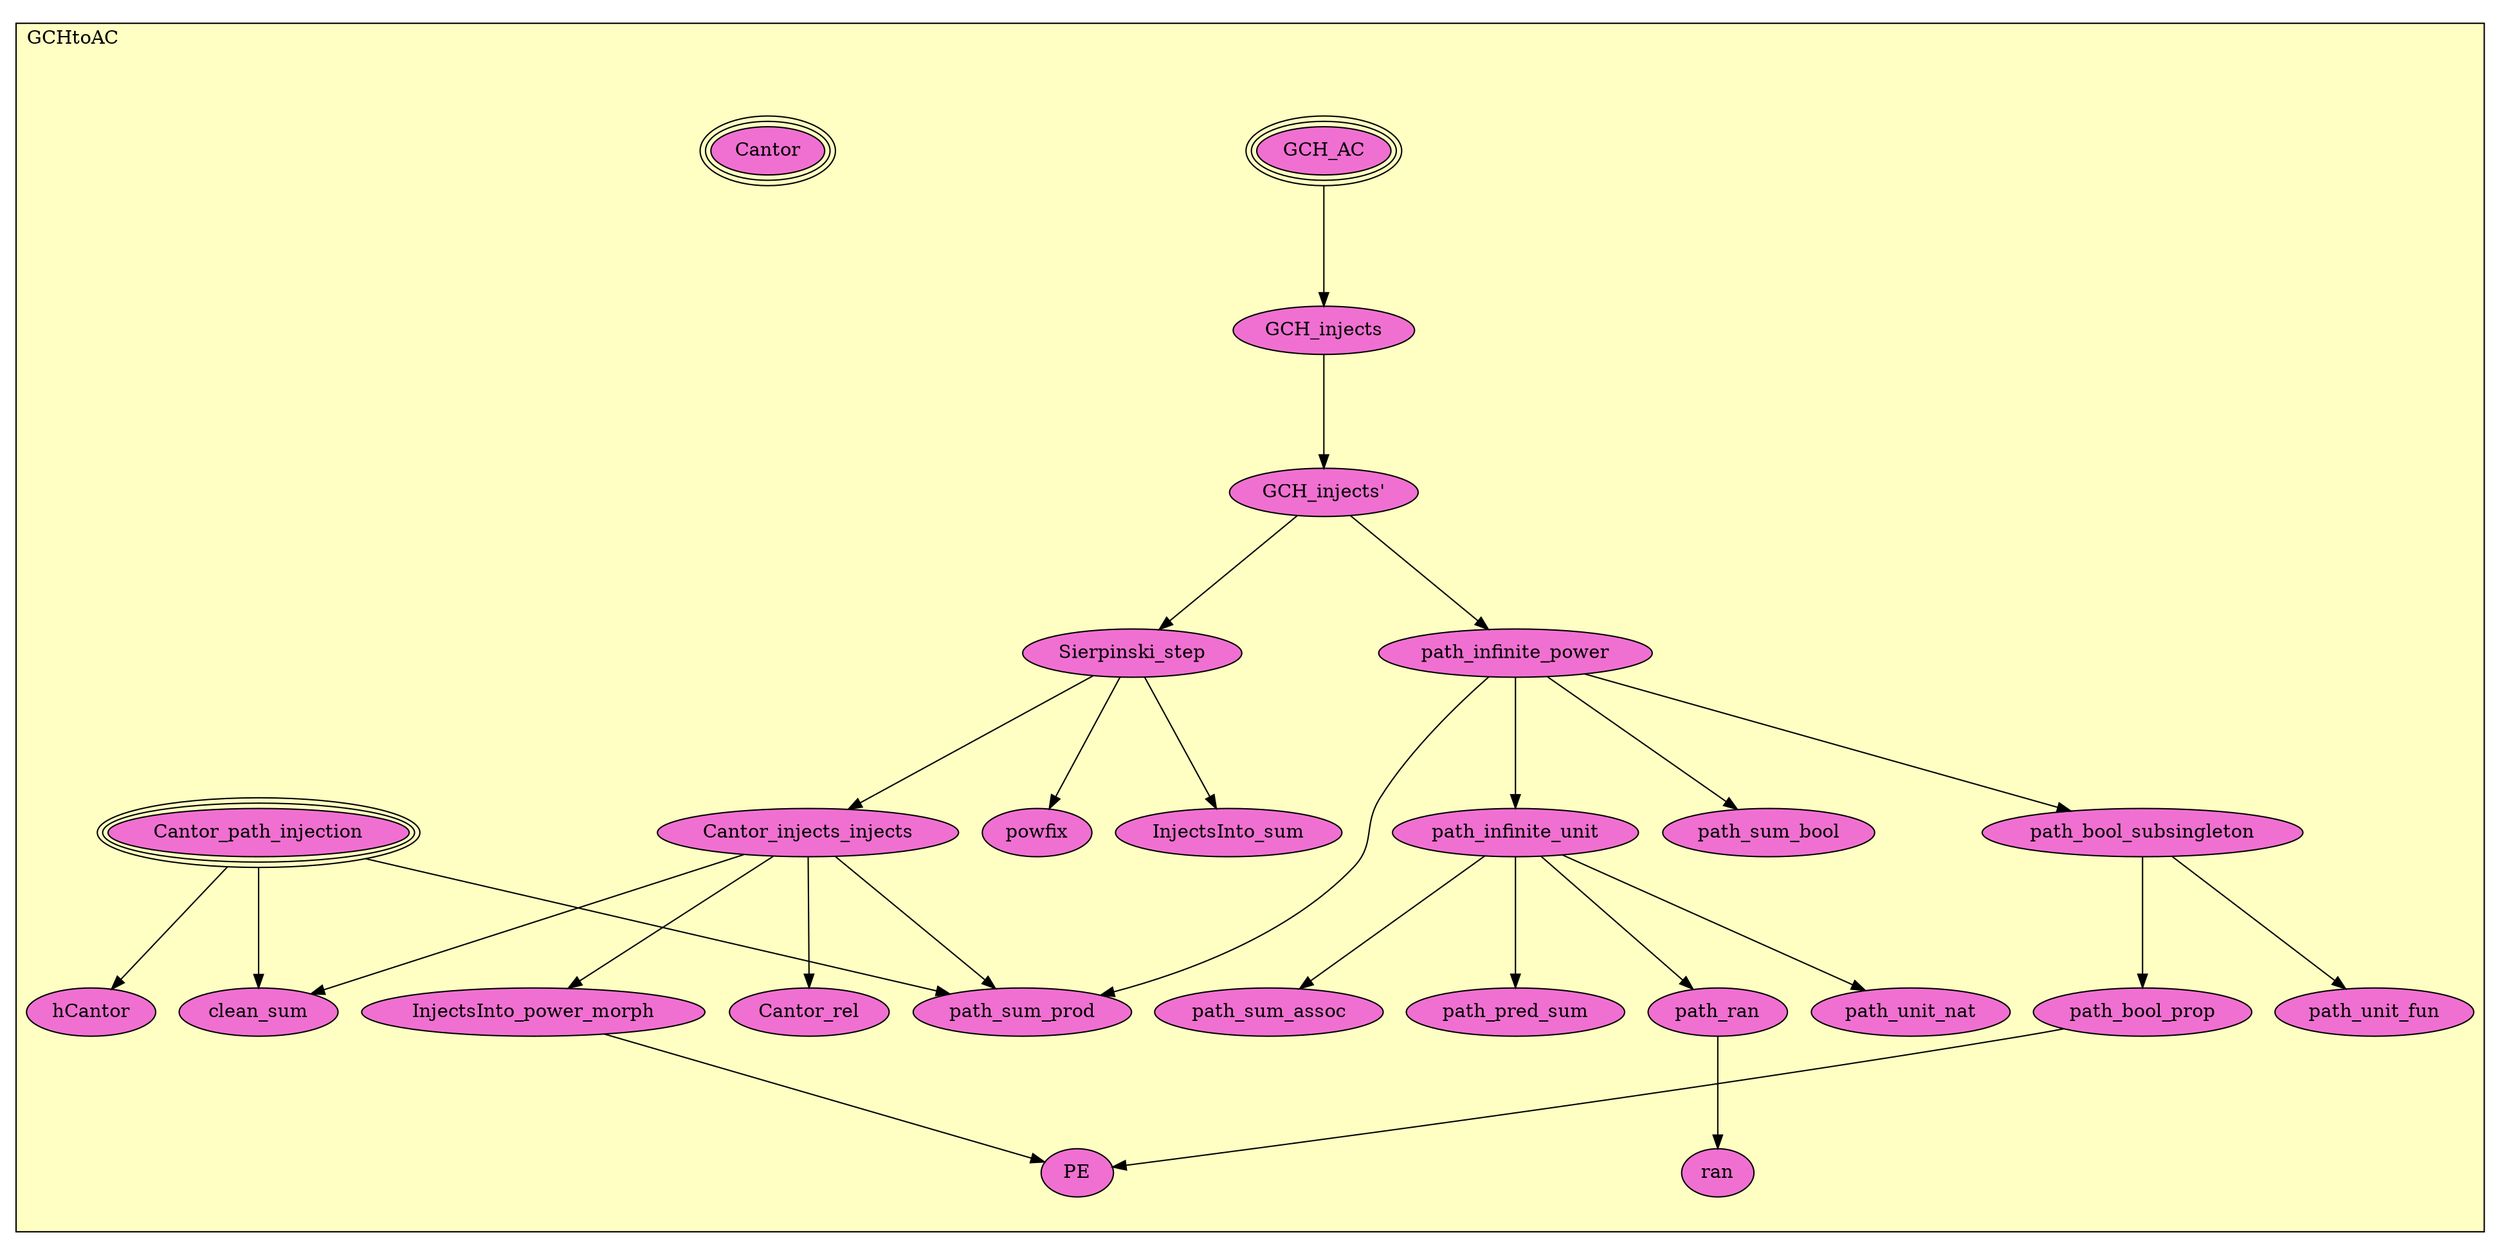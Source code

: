digraph HoTT_Sets_GCHtoAC {
  graph [ratio=0.5]
  node [style=filled]
GCHtoAC_GCH_AC [label="GCH_AC", URL=<GCHtoAC.html#GCH_AC>, peripheries=3, fillcolor="#F070D1"] ;
GCHtoAC_GCH_injects [label="GCH_injects", URL=<GCHtoAC.html#GCH_injects>, fillcolor="#F070D1"] ;
GCHtoAC_GCH_injects_ [label="GCH_injects'", URL=<GCHtoAC.html#GCH_injects'>, fillcolor="#F070D1"] ;
GCHtoAC_Sierpinski_step [label="Sierpinski_step", URL=<GCHtoAC.html#Sierpinski_step>, fillcolor="#F070D1"] ;
GCHtoAC_InjectsInto_sum [label="InjectsInto_sum", URL=<GCHtoAC.html#InjectsInto_sum>, fillcolor="#F070D1"] ;
GCHtoAC_powfix [label="powfix", URL=<GCHtoAC.html#powfix>, fillcolor="#F070D1"] ;
GCHtoAC_Cantor_injects_injects [label="Cantor_injects_injects", URL=<GCHtoAC.html#Cantor_injects_injects>, fillcolor="#F070D1"] ;
GCHtoAC_InjectsInto_power_morph [label="InjectsInto_power_morph", URL=<GCHtoAC.html#InjectsInto_power_morph>, fillcolor="#F070D1"] ;
GCHtoAC_Cantor_rel [label="Cantor_rel", URL=<GCHtoAC.html#Cantor_rel>, fillcolor="#F070D1"] ;
GCHtoAC_Cantor_path_injection [label="Cantor_path_injection", URL=<GCHtoAC.html#Cantor_path_injection>, peripheries=3, fillcolor="#F070D1"] ;
GCHtoAC_clean_sum [label="clean_sum", URL=<GCHtoAC.html#clean_sum>, fillcolor="#F070D1"] ;
GCHtoAC_hCantor [label="hCantor", URL=<GCHtoAC.html#hCantor>, fillcolor="#F070D1"] ;
GCHtoAC_Cantor [label="Cantor", URL=<GCHtoAC.html#Cantor>, peripheries=3, fillcolor="#F070D1"] ;
GCHtoAC_path_infinite_power [label="path_infinite_power", URL=<GCHtoAC.html#path_infinite_power>, fillcolor="#F070D1"] ;
GCHtoAC_path_infinite_unit [label="path_infinite_unit", URL=<GCHtoAC.html#path_infinite_unit>, fillcolor="#F070D1"] ;
GCHtoAC_path_ran [label="path_ran", URL=<GCHtoAC.html#path_ran>, fillcolor="#F070D1"] ;
GCHtoAC_ran [label="ran", URL=<GCHtoAC.html#ran>, fillcolor="#F070D1"] ;
GCHtoAC_path_pred_sum [label="path_pred_sum", URL=<GCHtoAC.html#path_pred_sum>, fillcolor="#F070D1"] ;
GCHtoAC_path_bool_subsingleton [label="path_bool_subsingleton", URL=<GCHtoAC.html#path_bool_subsingleton>, fillcolor="#F070D1"] ;
GCHtoAC_path_bool_prop [label="path_bool_prop", URL=<GCHtoAC.html#path_bool_prop>, fillcolor="#F070D1"] ;
GCHtoAC_PE [label="PE", URL=<GCHtoAC.html#PE>, fillcolor="#F070D1"] ;
GCHtoAC_path_unit_fun [label="path_unit_fun", URL=<GCHtoAC.html#path_unit_fun>, fillcolor="#F070D1"] ;
GCHtoAC_path_unit_nat [label="path_unit_nat", URL=<GCHtoAC.html#path_unit_nat>, fillcolor="#F070D1"] ;
GCHtoAC_path_sum_bool [label="path_sum_bool", URL=<GCHtoAC.html#path_sum_bool>, fillcolor="#F070D1"] ;
GCHtoAC_path_sum_assoc [label="path_sum_assoc", URL=<GCHtoAC.html#path_sum_assoc>, fillcolor="#F070D1"] ;
GCHtoAC_path_sum_prod [label="path_sum_prod", URL=<GCHtoAC.html#path_sum_prod>, fillcolor="#F070D1"] ;
  GCHtoAC_GCH_AC -> GCHtoAC_GCH_injects [] ;
  GCHtoAC_GCH_injects -> GCHtoAC_GCH_injects_ [] ;
  GCHtoAC_GCH_injects_ -> GCHtoAC_Sierpinski_step [] ;
  GCHtoAC_GCH_injects_ -> GCHtoAC_path_infinite_power [] ;
  GCHtoAC_Sierpinski_step -> GCHtoAC_InjectsInto_sum [] ;
  GCHtoAC_Sierpinski_step -> GCHtoAC_powfix [] ;
  GCHtoAC_Sierpinski_step -> GCHtoAC_Cantor_injects_injects [] ;
  GCHtoAC_Cantor_injects_injects -> GCHtoAC_InjectsInto_power_morph [] ;
  GCHtoAC_Cantor_injects_injects -> GCHtoAC_Cantor_rel [] ;
  GCHtoAC_Cantor_injects_injects -> GCHtoAC_clean_sum [] ;
  GCHtoAC_Cantor_injects_injects -> GCHtoAC_path_sum_prod [] ;
  GCHtoAC_InjectsInto_power_morph -> GCHtoAC_PE [] ;
  GCHtoAC_Cantor_path_injection -> GCHtoAC_clean_sum [] ;
  GCHtoAC_Cantor_path_injection -> GCHtoAC_hCantor [] ;
  GCHtoAC_Cantor_path_injection -> GCHtoAC_path_sum_prod [] ;
  GCHtoAC_path_infinite_power -> GCHtoAC_path_infinite_unit [] ;
  GCHtoAC_path_infinite_power -> GCHtoAC_path_bool_subsingleton [] ;
  GCHtoAC_path_infinite_power -> GCHtoAC_path_sum_bool [] ;
  GCHtoAC_path_infinite_power -> GCHtoAC_path_sum_prod [] ;
  GCHtoAC_path_infinite_unit -> GCHtoAC_path_ran [] ;
  GCHtoAC_path_infinite_unit -> GCHtoAC_path_pred_sum [] ;
  GCHtoAC_path_infinite_unit -> GCHtoAC_path_unit_nat [] ;
  GCHtoAC_path_infinite_unit -> GCHtoAC_path_sum_assoc [] ;
  GCHtoAC_path_ran -> GCHtoAC_ran [] ;
  GCHtoAC_path_bool_subsingleton -> GCHtoAC_path_bool_prop [] ;
  GCHtoAC_path_bool_subsingleton -> GCHtoAC_path_unit_fun [] ;
  GCHtoAC_path_bool_prop -> GCHtoAC_PE [] ;
subgraph cluster_GCHtoAC { label="GCHtoAC"; fillcolor="#FFFFC3"; labeljust=l; style=filled 
GCHtoAC_path_sum_prod; GCHtoAC_path_sum_assoc; GCHtoAC_path_sum_bool; GCHtoAC_path_unit_nat; GCHtoAC_path_unit_fun; GCHtoAC_PE; GCHtoAC_path_bool_prop; GCHtoAC_path_bool_subsingleton; GCHtoAC_path_pred_sum; GCHtoAC_ran; GCHtoAC_path_ran; GCHtoAC_path_infinite_unit; GCHtoAC_path_infinite_power; GCHtoAC_Cantor; GCHtoAC_hCantor; GCHtoAC_clean_sum; GCHtoAC_Cantor_path_injection; GCHtoAC_Cantor_rel; GCHtoAC_InjectsInto_power_morph; GCHtoAC_Cantor_injects_injects; GCHtoAC_powfix; GCHtoAC_InjectsInto_sum; GCHtoAC_Sierpinski_step; GCHtoAC_GCH_injects_; GCHtoAC_GCH_injects; GCHtoAC_GCH_AC; };
} /* END */
